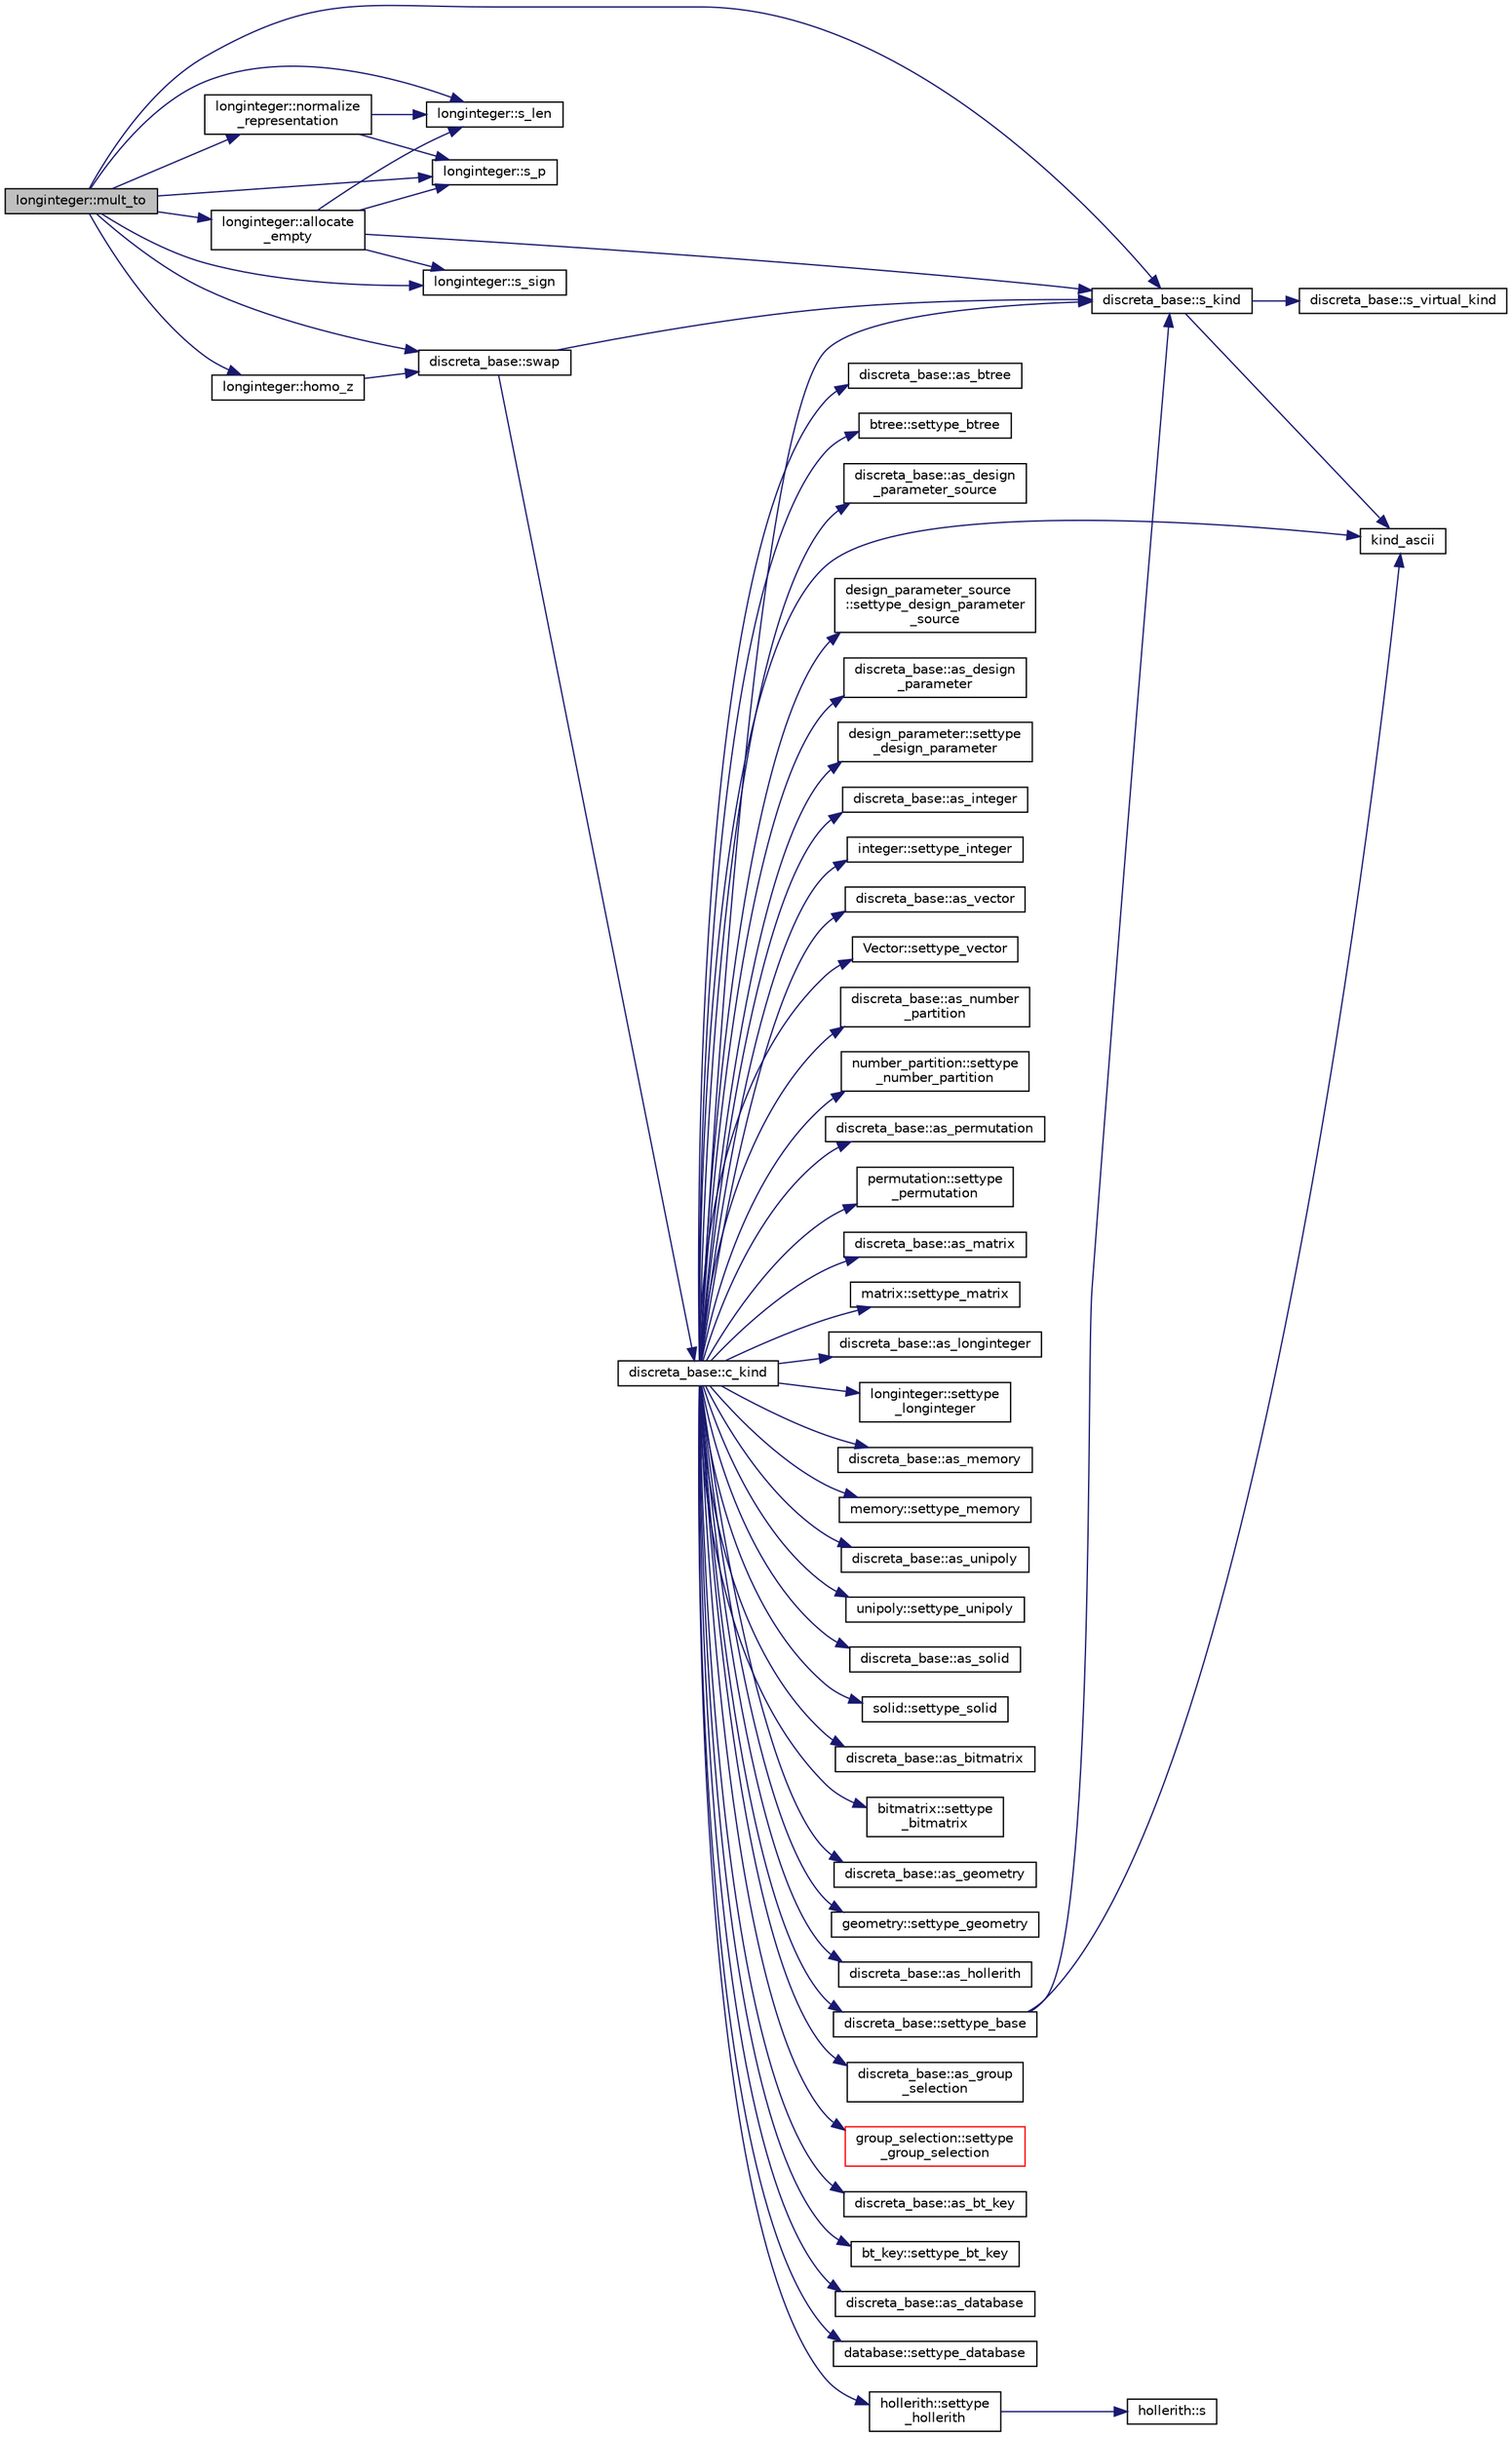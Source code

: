 digraph "longinteger::mult_to"
{
  edge [fontname="Helvetica",fontsize="10",labelfontname="Helvetica",labelfontsize="10"];
  node [fontname="Helvetica",fontsize="10",shape=record];
  rankdir="LR";
  Node1350 [label="longinteger::mult_to",height=0.2,width=0.4,color="black", fillcolor="grey75", style="filled", fontcolor="black"];
  Node1350 -> Node1351 [color="midnightblue",fontsize="10",style="solid",fontname="Helvetica"];
  Node1351 [label="discreta_base::s_kind",height=0.2,width=0.4,color="black", fillcolor="white", style="filled",URL="$d7/d71/classdiscreta__base.html#a8a830025c74adbbc3362418a7c2ba157"];
  Node1351 -> Node1352 [color="midnightblue",fontsize="10",style="solid",fontname="Helvetica"];
  Node1352 [label="discreta_base::s_virtual_kind",height=0.2,width=0.4,color="black", fillcolor="white", style="filled",URL="$d7/d71/classdiscreta__base.html#a52778a6d6943a468be083d0785d418fb"];
  Node1351 -> Node1353 [color="midnightblue",fontsize="10",style="solid",fontname="Helvetica"];
  Node1353 [label="kind_ascii",height=0.2,width=0.4,color="black", fillcolor="white", style="filled",URL="$d9/d60/discreta_8h.html#ad0ce825a9f29bc6cec27e1b64cfe27bf"];
  Node1350 -> Node1354 [color="midnightblue",fontsize="10",style="solid",fontname="Helvetica"];
  Node1354 [label="longinteger::homo_z",height=0.2,width=0.4,color="black", fillcolor="white", style="filled",URL="$d3/d71/classlonginteger.html#a986e829bf35eca2b9f24b1b3766d5677"];
  Node1354 -> Node1355 [color="midnightblue",fontsize="10",style="solid",fontname="Helvetica"];
  Node1355 [label="discreta_base::swap",height=0.2,width=0.4,color="black", fillcolor="white", style="filled",URL="$d7/d71/classdiscreta__base.html#a2e8acbb9d3476675dac5b6a583b0293e"];
  Node1355 -> Node1351 [color="midnightblue",fontsize="10",style="solid",fontname="Helvetica"];
  Node1355 -> Node1356 [color="midnightblue",fontsize="10",style="solid",fontname="Helvetica"];
  Node1356 [label="discreta_base::c_kind",height=0.2,width=0.4,color="black", fillcolor="white", style="filled",URL="$d7/d71/classdiscreta__base.html#adc2ff61589c2d083688e7a43f333cb62"];
  Node1356 -> Node1357 [color="midnightblue",fontsize="10",style="solid",fontname="Helvetica"];
  Node1357 [label="discreta_base::settype_base",height=0.2,width=0.4,color="black", fillcolor="white", style="filled",URL="$d7/d71/classdiscreta__base.html#a4f42899a89447d1c3993ea07c38f8ad4"];
  Node1357 -> Node1351 [color="midnightblue",fontsize="10",style="solid",fontname="Helvetica"];
  Node1357 -> Node1353 [color="midnightblue",fontsize="10",style="solid",fontname="Helvetica"];
  Node1356 -> Node1358 [color="midnightblue",fontsize="10",style="solid",fontname="Helvetica"];
  Node1358 [label="discreta_base::as_integer",height=0.2,width=0.4,color="black", fillcolor="white", style="filled",URL="$d7/d71/classdiscreta__base.html#a00d7691eaf874fd283d942692fe8dd26"];
  Node1356 -> Node1359 [color="midnightblue",fontsize="10",style="solid",fontname="Helvetica"];
  Node1359 [label="integer::settype_integer",height=0.2,width=0.4,color="black", fillcolor="white", style="filled",URL="$d0/de5/classinteger.html#a6265c65ef311229acd513d748faba796"];
  Node1356 -> Node1360 [color="midnightblue",fontsize="10",style="solid",fontname="Helvetica"];
  Node1360 [label="discreta_base::as_vector",height=0.2,width=0.4,color="black", fillcolor="white", style="filled",URL="$d7/d71/classdiscreta__base.html#a7bdd6cae39c380b128ee9e17e42cf020"];
  Node1356 -> Node1361 [color="midnightblue",fontsize="10",style="solid",fontname="Helvetica"];
  Node1361 [label="Vector::settype_vector",height=0.2,width=0.4,color="black", fillcolor="white", style="filled",URL="$d5/db2/class_vector.html#a34e0d00b18c051f23904a8429fa6c8b4"];
  Node1356 -> Node1362 [color="midnightblue",fontsize="10",style="solid",fontname="Helvetica"];
  Node1362 [label="discreta_base::as_number\l_partition",height=0.2,width=0.4,color="black", fillcolor="white", style="filled",URL="$d7/d71/classdiscreta__base.html#a307aa09de0e925d46697707968ffab00"];
  Node1356 -> Node1363 [color="midnightblue",fontsize="10",style="solid",fontname="Helvetica"];
  Node1363 [label="number_partition::settype\l_number_partition",height=0.2,width=0.4,color="black", fillcolor="white", style="filled",URL="$df/d50/classnumber__partition.html#a3aaec1b557758f643ffc8555bbc358be"];
  Node1356 -> Node1364 [color="midnightblue",fontsize="10",style="solid",fontname="Helvetica"];
  Node1364 [label="discreta_base::as_permutation",height=0.2,width=0.4,color="black", fillcolor="white", style="filled",URL="$d7/d71/classdiscreta__base.html#aa4e72f36a82984239b12ae831e131098"];
  Node1356 -> Node1365 [color="midnightblue",fontsize="10",style="solid",fontname="Helvetica"];
  Node1365 [label="permutation::settype\l_permutation",height=0.2,width=0.4,color="black", fillcolor="white", style="filled",URL="$d0/d08/classpermutation.html#af1eea29f86195cede9562e444664c28c"];
  Node1356 -> Node1366 [color="midnightblue",fontsize="10",style="solid",fontname="Helvetica"];
  Node1366 [label="discreta_base::as_matrix",height=0.2,width=0.4,color="black", fillcolor="white", style="filled",URL="$d7/d71/classdiscreta__base.html#ae4d7f56d917a4707b838fbffde6467ff"];
  Node1356 -> Node1367 [color="midnightblue",fontsize="10",style="solid",fontname="Helvetica"];
  Node1367 [label="matrix::settype_matrix",height=0.2,width=0.4,color="black", fillcolor="white", style="filled",URL="$d1/d8d/classmatrix.html#a1780283a64a789e4084d792683d276bb"];
  Node1356 -> Node1368 [color="midnightblue",fontsize="10",style="solid",fontname="Helvetica"];
  Node1368 [label="discreta_base::as_longinteger",height=0.2,width=0.4,color="black", fillcolor="white", style="filled",URL="$d7/d71/classdiscreta__base.html#a20a094639eb711b10c8694c51937f7cd"];
  Node1356 -> Node1369 [color="midnightblue",fontsize="10",style="solid",fontname="Helvetica"];
  Node1369 [label="longinteger::settype\l_longinteger",height=0.2,width=0.4,color="black", fillcolor="white", style="filled",URL="$d3/d71/classlonginteger.html#ae5f811ece8df31b9ff114368a18e1dc5"];
  Node1356 -> Node1370 [color="midnightblue",fontsize="10",style="solid",fontname="Helvetica"];
  Node1370 [label="discreta_base::as_memory",height=0.2,width=0.4,color="black", fillcolor="white", style="filled",URL="$d7/d71/classdiscreta__base.html#ad94b2d7dce0cd4fa22db57f6e79c4bd2"];
  Node1356 -> Node1371 [color="midnightblue",fontsize="10",style="solid",fontname="Helvetica"];
  Node1371 [label="memory::settype_memory",height=0.2,width=0.4,color="black", fillcolor="white", style="filled",URL="$d8/d99/classmemory.html#a33aae277f9b8fe36b02e9d5da895451b"];
  Node1356 -> Node1372 [color="midnightblue",fontsize="10",style="solid",fontname="Helvetica"];
  Node1372 [label="discreta_base::as_unipoly",height=0.2,width=0.4,color="black", fillcolor="white", style="filled",URL="$d7/d71/classdiscreta__base.html#ad50d8027f039fe5c2478cddb243adc9d"];
  Node1356 -> Node1373 [color="midnightblue",fontsize="10",style="solid",fontname="Helvetica"];
  Node1373 [label="unipoly::settype_unipoly",height=0.2,width=0.4,color="black", fillcolor="white", style="filled",URL="$d1/d89/classunipoly.html#a8db854fcc85c5e1150b1f1b1c005c95b"];
  Node1356 -> Node1374 [color="midnightblue",fontsize="10",style="solid",fontname="Helvetica"];
  Node1374 [label="discreta_base::as_solid",height=0.2,width=0.4,color="black", fillcolor="white", style="filled",URL="$d7/d71/classdiscreta__base.html#a1fc5f2b85ec97ab0a69dd64903c970a5"];
  Node1356 -> Node1375 [color="midnightblue",fontsize="10",style="solid",fontname="Helvetica"];
  Node1375 [label="solid::settype_solid",height=0.2,width=0.4,color="black", fillcolor="white", style="filled",URL="$d8/def/classsolid.html#a775bd4821f75a8aee4ea3d4335ff90e0"];
  Node1356 -> Node1376 [color="midnightblue",fontsize="10",style="solid",fontname="Helvetica"];
  Node1376 [label="discreta_base::as_bitmatrix",height=0.2,width=0.4,color="black", fillcolor="white", style="filled",URL="$d7/d71/classdiscreta__base.html#a071ad54ea8ef6c9d1d15f532e5a76df6"];
  Node1356 -> Node1377 [color="midnightblue",fontsize="10",style="solid",fontname="Helvetica"];
  Node1377 [label="bitmatrix::settype\l_bitmatrix",height=0.2,width=0.4,color="black", fillcolor="white", style="filled",URL="$de/dc8/classbitmatrix.html#acb571d947f9526665ebbdc0ce3e2a973"];
  Node1356 -> Node1378 [color="midnightblue",fontsize="10",style="solid",fontname="Helvetica"];
  Node1378 [label="discreta_base::as_geometry",height=0.2,width=0.4,color="black", fillcolor="white", style="filled",URL="$d7/d71/classdiscreta__base.html#a38fc7b4cdd830703e9d87354b79bc5c8"];
  Node1356 -> Node1379 [color="midnightblue",fontsize="10",style="solid",fontname="Helvetica"];
  Node1379 [label="geometry::settype_geometry",height=0.2,width=0.4,color="black", fillcolor="white", style="filled",URL="$da/d44/classgeometry.html#ab4a336baba6a3f56f5ffa053a5be5ba7"];
  Node1356 -> Node1380 [color="midnightblue",fontsize="10",style="solid",fontname="Helvetica"];
  Node1380 [label="discreta_base::as_hollerith",height=0.2,width=0.4,color="black", fillcolor="white", style="filled",URL="$d7/d71/classdiscreta__base.html#a3e66f82711f314710107e2f29e589690"];
  Node1356 -> Node1381 [color="midnightblue",fontsize="10",style="solid",fontname="Helvetica"];
  Node1381 [label="hollerith::settype\l_hollerith",height=0.2,width=0.4,color="black", fillcolor="white", style="filled",URL="$d8/d99/classhollerith.html#a23bbd4acfc88a0e90f1245f243f51f76"];
  Node1381 -> Node1382 [color="midnightblue",fontsize="10",style="solid",fontname="Helvetica"];
  Node1382 [label="hollerith::s",height=0.2,width=0.4,color="black", fillcolor="white", style="filled",URL="$d8/d99/classhollerith.html#af61fce2d06f211b25fe3838e4dfee77a"];
  Node1356 -> Node1383 [color="midnightblue",fontsize="10",style="solid",fontname="Helvetica"];
  Node1383 [label="discreta_base::as_group\l_selection",height=0.2,width=0.4,color="black", fillcolor="white", style="filled",URL="$d7/d71/classdiscreta__base.html#aae1bac4883c567718bef9fb610abbdc8"];
  Node1356 -> Node1384 [color="midnightblue",fontsize="10",style="solid",fontname="Helvetica"];
  Node1384 [label="group_selection::settype\l_group_selection",height=0.2,width=0.4,color="red", fillcolor="white", style="filled",URL="$d6/db0/classgroup__selection.html#a015ed73b7b8d784bedd4d11ac1fc0ec1"];
  Node1356 -> Node1387 [color="midnightblue",fontsize="10",style="solid",fontname="Helvetica"];
  Node1387 [label="discreta_base::as_bt_key",height=0.2,width=0.4,color="black", fillcolor="white", style="filled",URL="$d7/d71/classdiscreta__base.html#a2734c6e08dca17cf6588bd5064ec1b9f"];
  Node1356 -> Node1388 [color="midnightblue",fontsize="10",style="solid",fontname="Helvetica"];
  Node1388 [label="bt_key::settype_bt_key",height=0.2,width=0.4,color="black", fillcolor="white", style="filled",URL="$d1/de5/classbt__key.html#a352bb10beb7c789d8d29373035824800"];
  Node1356 -> Node1389 [color="midnightblue",fontsize="10",style="solid",fontname="Helvetica"];
  Node1389 [label="discreta_base::as_database",height=0.2,width=0.4,color="black", fillcolor="white", style="filled",URL="$d7/d71/classdiscreta__base.html#ab055d39d58210a2b03ba3d33703b09a9"];
  Node1356 -> Node1390 [color="midnightblue",fontsize="10",style="solid",fontname="Helvetica"];
  Node1390 [label="database::settype_database",height=0.2,width=0.4,color="black", fillcolor="white", style="filled",URL="$db/d72/classdatabase.html#a014639aa001462e480eb1f3984839b72"];
  Node1356 -> Node1391 [color="midnightblue",fontsize="10",style="solid",fontname="Helvetica"];
  Node1391 [label="discreta_base::as_btree",height=0.2,width=0.4,color="black", fillcolor="white", style="filled",URL="$d7/d71/classdiscreta__base.html#a78e76674cef2ec113c17989c11288778"];
  Node1356 -> Node1392 [color="midnightblue",fontsize="10",style="solid",fontname="Helvetica"];
  Node1392 [label="btree::settype_btree",height=0.2,width=0.4,color="black", fillcolor="white", style="filled",URL="$dd/db0/classbtree.html#a5a1b9773c848908a6050cc733d2d9780"];
  Node1356 -> Node1393 [color="midnightblue",fontsize="10",style="solid",fontname="Helvetica"];
  Node1393 [label="discreta_base::as_design\l_parameter_source",height=0.2,width=0.4,color="black", fillcolor="white", style="filled",URL="$d7/d71/classdiscreta__base.html#a59cbf837c6582ded5bc586265d13d81a"];
  Node1356 -> Node1394 [color="midnightblue",fontsize="10",style="solid",fontname="Helvetica"];
  Node1394 [label="design_parameter_source\l::settype_design_parameter\l_source",height=0.2,width=0.4,color="black", fillcolor="white", style="filled",URL="$df/d4b/classdesign__parameter__source.html#a3af3b851df87bd1661fb9c9ce18822c8"];
  Node1356 -> Node1395 [color="midnightblue",fontsize="10",style="solid",fontname="Helvetica"];
  Node1395 [label="discreta_base::as_design\l_parameter",height=0.2,width=0.4,color="black", fillcolor="white", style="filled",URL="$d7/d71/classdiscreta__base.html#aab24ff38ea1c5471ab3de42e014d0f2a"];
  Node1356 -> Node1396 [color="midnightblue",fontsize="10",style="solid",fontname="Helvetica"];
  Node1396 [label="design_parameter::settype\l_design_parameter",height=0.2,width=0.4,color="black", fillcolor="white", style="filled",URL="$da/d94/classdesign__parameter.html#a8b19d277f2b7d09c2531a527dfc0359e"];
  Node1356 -> Node1353 [color="midnightblue",fontsize="10",style="solid",fontname="Helvetica"];
  Node1356 -> Node1351 [color="midnightblue",fontsize="10",style="solid",fontname="Helvetica"];
  Node1350 -> Node1397 [color="midnightblue",fontsize="10",style="solid",fontname="Helvetica"];
  Node1397 [label="longinteger::s_len",height=0.2,width=0.4,color="black", fillcolor="white", style="filled",URL="$d3/d71/classlonginteger.html#a5d414ae211f4e16abd932257351c74df"];
  Node1350 -> Node1398 [color="midnightblue",fontsize="10",style="solid",fontname="Helvetica"];
  Node1398 [label="longinteger::allocate\l_empty",height=0.2,width=0.4,color="black", fillcolor="white", style="filled",URL="$d3/d71/classlonginteger.html#a40b25b8aed02337972489655293eda99"];
  Node1398 -> Node1351 [color="midnightblue",fontsize="10",style="solid",fontname="Helvetica"];
  Node1398 -> Node1399 [color="midnightblue",fontsize="10",style="solid",fontname="Helvetica"];
  Node1399 [label="longinteger::s_sign",height=0.2,width=0.4,color="black", fillcolor="white", style="filled",URL="$d3/d71/classlonginteger.html#a33f5b6c545e97635cb71670f76ed1fb3"];
  Node1398 -> Node1397 [color="midnightblue",fontsize="10",style="solid",fontname="Helvetica"];
  Node1398 -> Node1400 [color="midnightblue",fontsize="10",style="solid",fontname="Helvetica"];
  Node1400 [label="longinteger::s_p",height=0.2,width=0.4,color="black", fillcolor="white", style="filled",URL="$d3/d71/classlonginteger.html#aa946d4c3bfd34bbfd0b811d5f5795f82"];
  Node1350 -> Node1399 [color="midnightblue",fontsize="10",style="solid",fontname="Helvetica"];
  Node1350 -> Node1400 [color="midnightblue",fontsize="10",style="solid",fontname="Helvetica"];
  Node1350 -> Node1401 [color="midnightblue",fontsize="10",style="solid",fontname="Helvetica"];
  Node1401 [label="longinteger::normalize\l_representation",height=0.2,width=0.4,color="black", fillcolor="white", style="filled",URL="$d3/d71/classlonginteger.html#a5e03d4e260c963943ba123114314c88b"];
  Node1401 -> Node1397 [color="midnightblue",fontsize="10",style="solid",fontname="Helvetica"];
  Node1401 -> Node1400 [color="midnightblue",fontsize="10",style="solid",fontname="Helvetica"];
  Node1350 -> Node1355 [color="midnightblue",fontsize="10",style="solid",fontname="Helvetica"];
}
